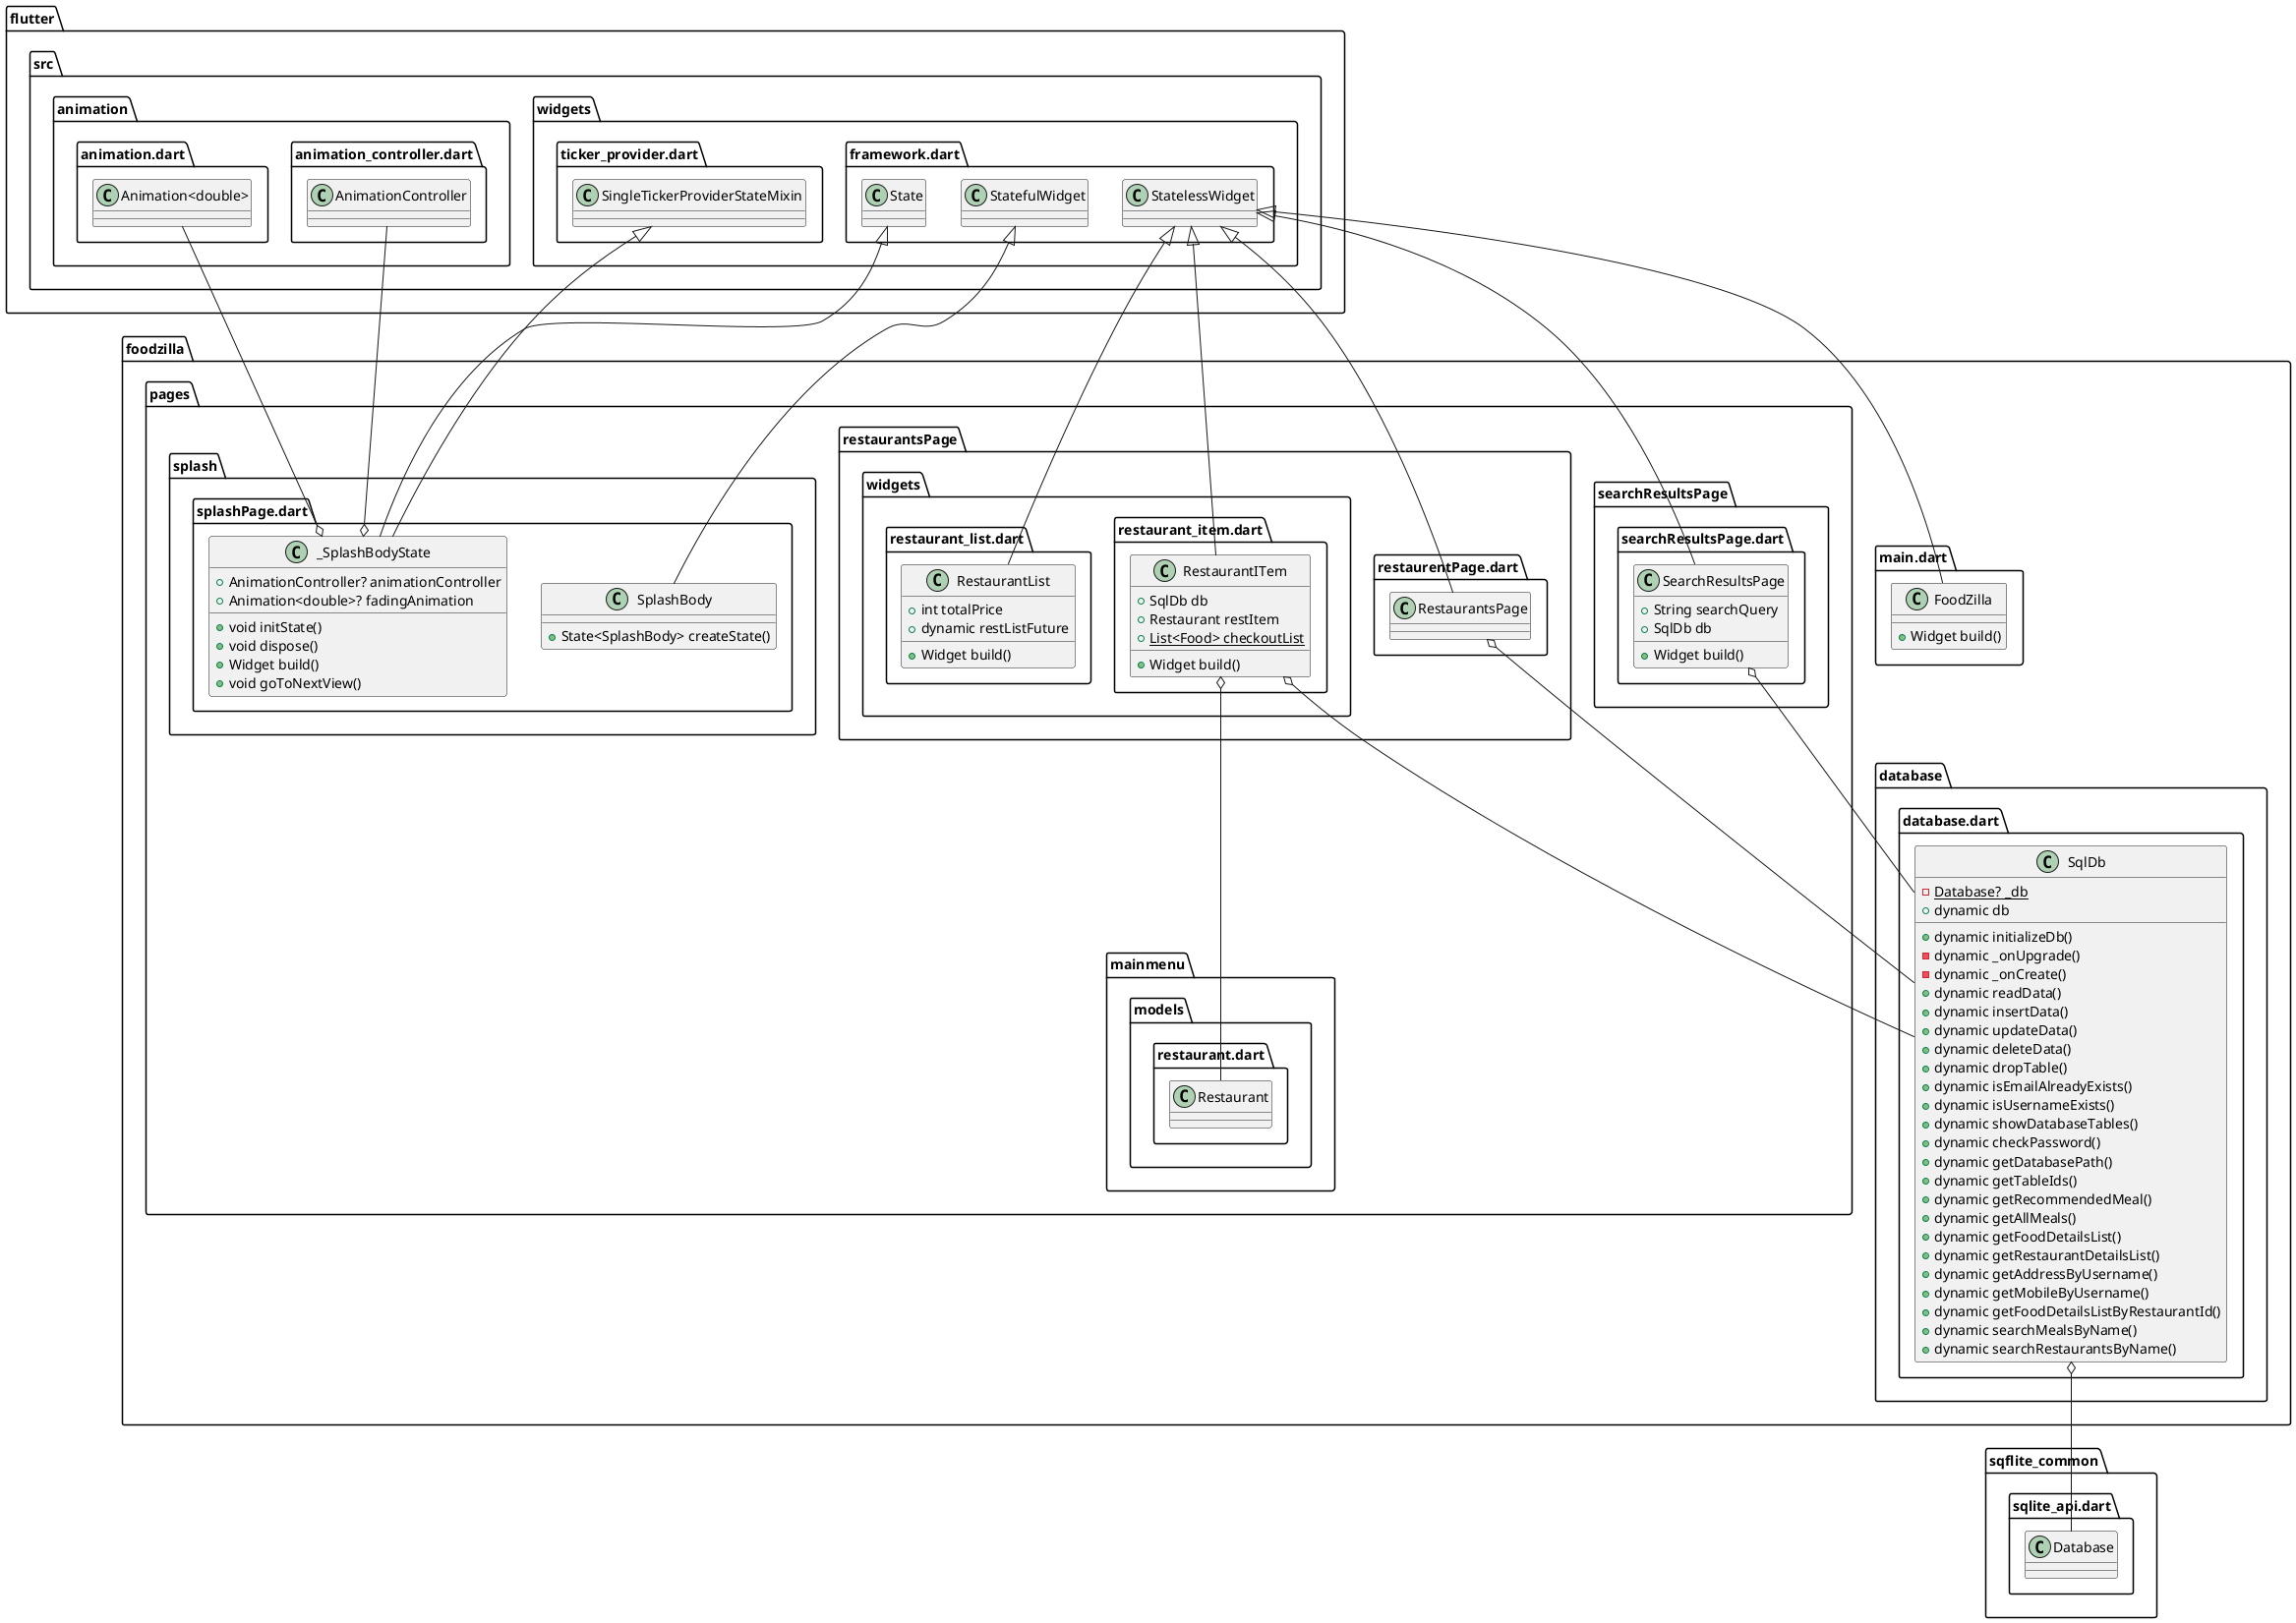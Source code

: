 @startuml
set namespaceSeparator ::

class "foodzilla::database::database.dart::SqlDb" {
  {static} -Database? _db
  +dynamic db
  +dynamic initializeDb()
  -dynamic _onUpgrade()
  -dynamic _onCreate()
  +dynamic readData()
  +dynamic insertData()
  +dynamic updateData()
  +dynamic deleteData()
  +dynamic dropTable()
  +dynamic isEmailAlreadyExists()
  +dynamic isUsernameExists()
  +dynamic showDatabaseTables()
  +dynamic checkPassword()
  +dynamic getDatabasePath()
  +dynamic getTableIds()
  +dynamic getRecommendedMeal()
  +dynamic getAllMeals()
  +dynamic getFoodDetailsList()
  +dynamic getRestaurantDetailsList()
  +dynamic getAddressByUsername()
  +dynamic getMobileByUsername()
  +dynamic getFoodDetailsListByRestaurantId()
  +dynamic searchMealsByName()
  +dynamic searchRestaurantsByName()
}

"foodzilla::database::database.dart::SqlDb" o-- "sqflite_common::sqlite_api.dart::Database"

class "foodzilla::main.dart::FoodZilla" {
  +Widget build()
}

"flutter::src::widgets::framework.dart::StatelessWidget" <|-- "foodzilla::main.dart::FoodZilla"

"foodzilla::pages::restaurantsPage::restaurentPage.dart::RestaurantsPage" o-- "foodzilla::database::database.dart::SqlDb"
"flutter::src::widgets::framework.dart::StatelessWidget" <|-- "foodzilla::pages::restaurantsPage::restaurentPage.dart::RestaurantsPage"

class "foodzilla::pages::restaurantsPage::widgets::restaurant_item.dart::RestaurantITem" {
  +SqlDb db
  +Restaurant restItem
  {static} +List<Food> checkoutList
  +Widget build()
}

"foodzilla::pages::restaurantsPage::widgets::restaurant_item.dart::RestaurantITem" o-- "foodzilla::database::database.dart::SqlDb"
"foodzilla::pages::restaurantsPage::widgets::restaurant_item.dart::RestaurantITem" o-- "foodzilla::pages::mainmenu::models::restaurant.dart::Restaurant"
"flutter::src::widgets::framework.dart::StatelessWidget" <|-- "foodzilla::pages::restaurantsPage::widgets::restaurant_item.dart::RestaurantITem"

class "foodzilla::pages::restaurantsPage::widgets::restaurant_list.dart::RestaurantList" {
  +int totalPrice
  +dynamic restListFuture
  +Widget build()
}

"flutter::src::widgets::framework.dart::StatelessWidget" <|-- "foodzilla::pages::restaurantsPage::widgets::restaurant_list.dart::RestaurantList"

class "foodzilla::pages::searchResultsPage::searchResultsPage.dart::SearchResultsPage" {
  +String searchQuery
  +SqlDb db
  +Widget build()
}

"foodzilla::pages::searchResultsPage::searchResultsPage.dart::SearchResultsPage" o-- "foodzilla::database::database.dart::SqlDb"
"flutter::src::widgets::framework.dart::StatelessWidget" <|-- "foodzilla::pages::searchResultsPage::searchResultsPage.dart::SearchResultsPage"

class "foodzilla::pages::splash::splashPage.dart::SplashBody" {
  +State<SplashBody> createState()
}

"flutter::src::widgets::framework.dart::StatefulWidget" <|-- "foodzilla::pages::splash::splashPage.dart::SplashBody"

class "foodzilla::pages::splash::splashPage.dart::_SplashBodyState" {
  +AnimationController? animationController
  +Animation<double>? fadingAnimation
  +void initState()
  +void dispose()
  +Widget build()
  +void goToNextView()
}

"foodzilla::pages::splash::splashPage.dart::_SplashBodyState" o-- "flutter::src::animation::animation_controller.dart::AnimationController"
"foodzilla::pages::splash::splashPage.dart::_SplashBodyState" o-- "flutter::src::animation::animation.dart::Animation<double>"
"flutter::src::widgets::framework.dart::State" <|-- "foodzilla::pages::splash::splashPage.dart::_SplashBodyState"
"flutter::src::widgets::ticker_provider.dart::SingleTickerProviderStateMixin" <|-- "foodzilla::pages::splash::splashPage.dart::_SplashBodyState"


@enduml
